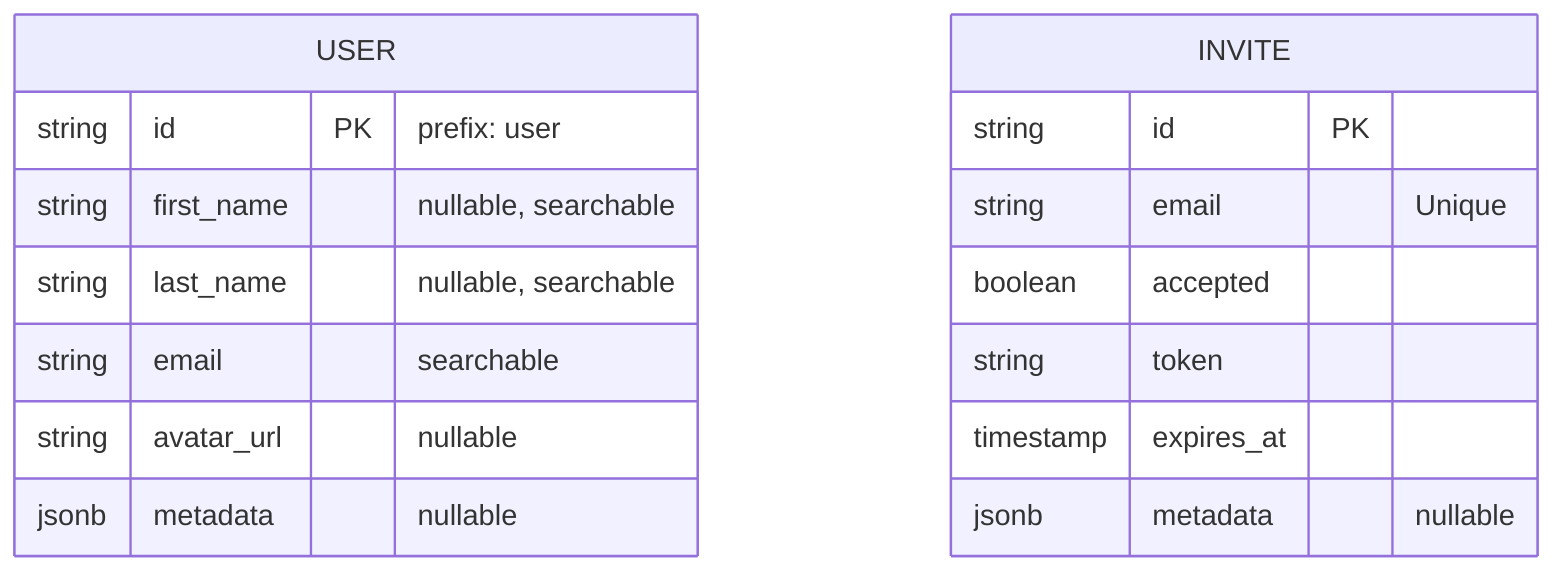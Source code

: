 erDiagram
    USER {
        string id PK "prefix: user"
        string first_name "nullable, searchable"
        string last_name "nullable, searchable"
        string email "searchable"
        string avatar_url "nullable"
        jsonb metadata "nullable"
    }
    
    INVITE {
        string id PK
        string email "Unique"
        boolean accepted
        string token
        timestamp expires_at
        jsonb metadata "nullable"
    }
